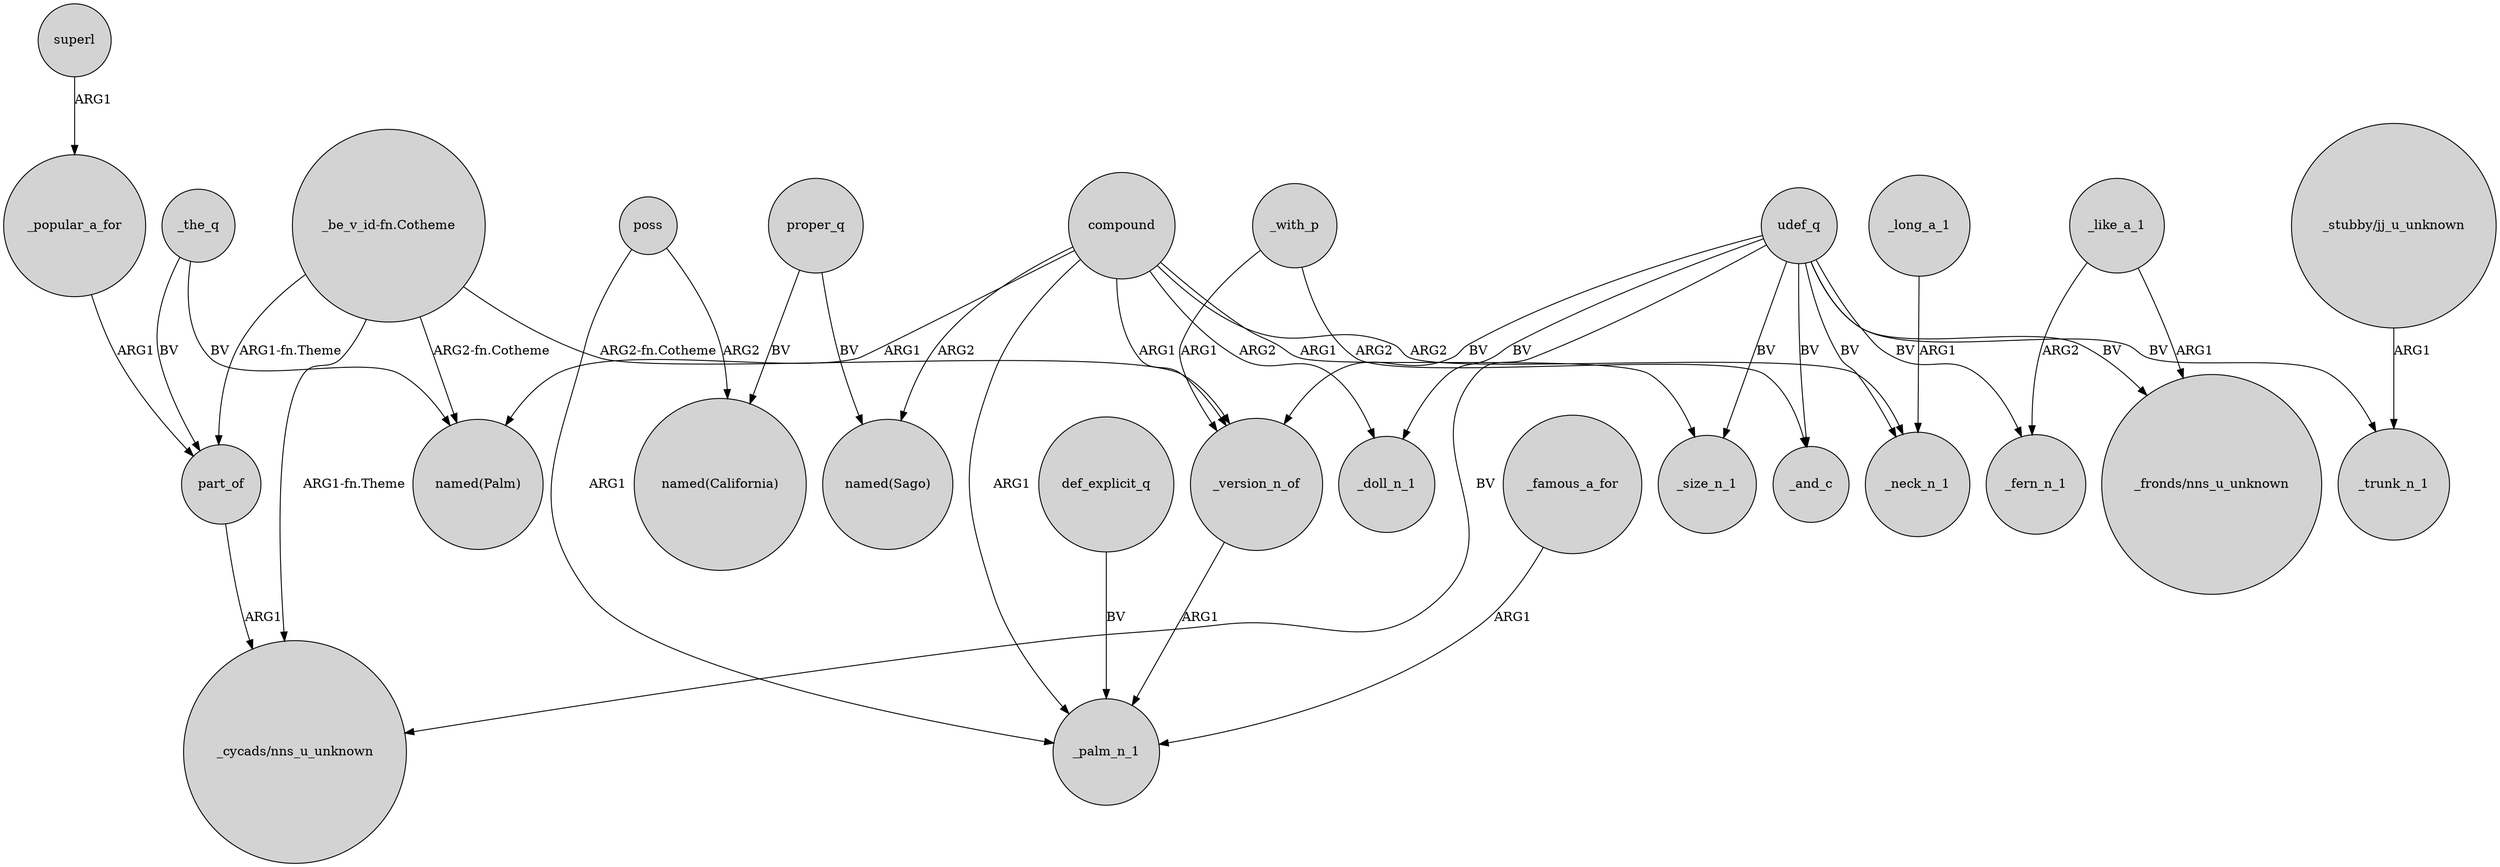 digraph {
	node [shape=circle style=filled]
	udef_q -> _size_n_1 [label=BV]
	compound -> "named(Palm)" [label=ARG1]
	_the_q -> part_of [label=BV]
	compound -> _size_n_1 [label=ARG1]
	_like_a_1 -> _fern_n_1 [label=ARG2]
	_version_n_of -> _palm_n_1 [label=ARG1]
	udef_q -> _neck_n_1 [label=BV]
	def_explicit_q -> _palm_n_1 [label=BV]
	_like_a_1 -> "_fronds/nns_u_unknown" [label=ARG1]
	"_stubby/jj_u_unknown" -> _trunk_n_1 [label=ARG1]
	udef_q -> _trunk_n_1 [label=BV]
	udef_q -> _fern_n_1 [label=BV]
	poss -> _palm_n_1 [label=ARG1]
	superl -> _popular_a_for [label=ARG1]
	compound -> _neck_n_1 [label=ARG2]
	compound -> "named(Sago)" [label=ARG2]
	udef_q -> _and_c [label=BV]
	udef_q -> _doll_n_1 [label=BV]
	_famous_a_for -> _palm_n_1 [label=ARG1]
	udef_q -> "_fronds/nns_u_unknown" [label=BV]
	"_be_v_id-fn.Cotheme" -> "_cycads/nns_u_unknown" [label="ARG1-fn.Theme"]
	_with_p -> _and_c [label=ARG2]
	compound -> _doll_n_1 [label=ARG2]
	_the_q -> "named(Palm)" [label=BV]
	part_of -> "_cycads/nns_u_unknown" [label=ARG1]
	compound -> _version_n_of [label=ARG1]
	proper_q -> "named(Sago)" [label=BV]
	udef_q -> _version_n_of [label=BV]
	"_be_v_id-fn.Cotheme" -> part_of [label="ARG1-fn.Theme"]
	"_be_v_id-fn.Cotheme" -> _version_n_of [label="ARG2-fn.Cotheme"]
	compound -> _palm_n_1 [label=ARG1]
	poss -> "named(California)" [label=ARG2]
	_long_a_1 -> _neck_n_1 [label=ARG1]
	proper_q -> "named(California)" [label=BV]
	"_be_v_id-fn.Cotheme" -> "named(Palm)" [label="ARG2-fn.Cotheme"]
	_popular_a_for -> part_of [label=ARG1]
	udef_q -> "_cycads/nns_u_unknown" [label=BV]
	_with_p -> _version_n_of [label=ARG1]
}
